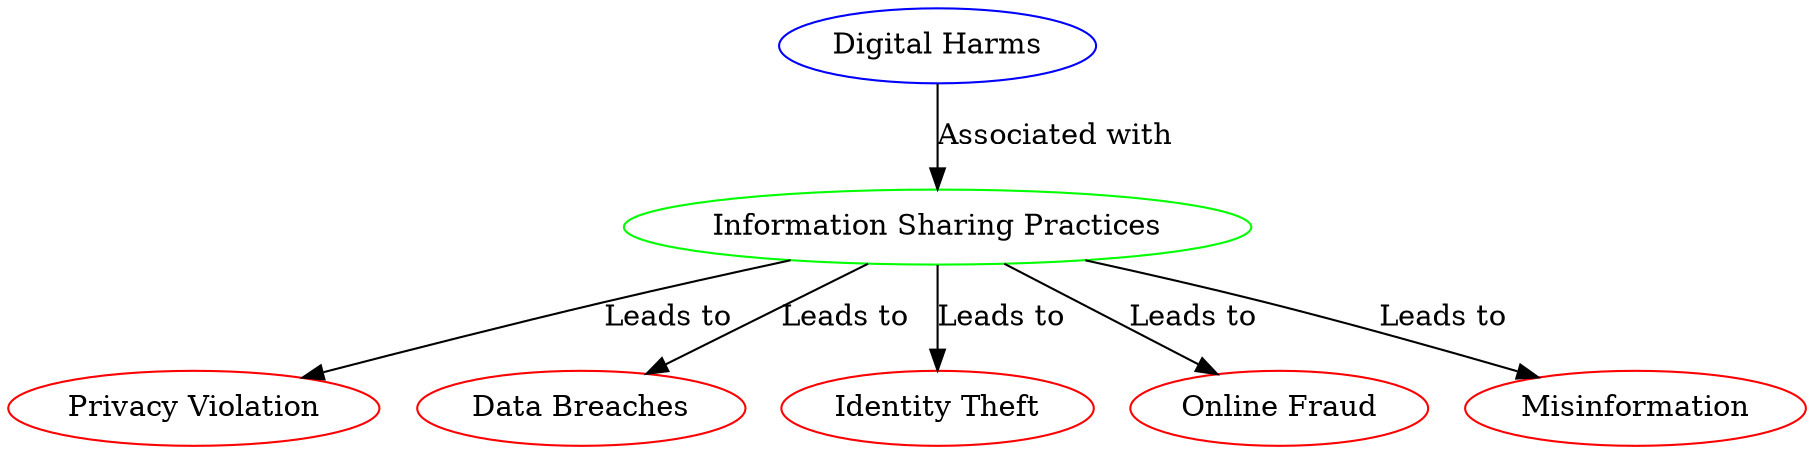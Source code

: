 // Knowledge Graph
digraph {
	1 [label="Digital Harms" color=blue]
	2 [label="Information Sharing Practices" color=green]
	3 [label="Privacy Violation" color=red]
	4 [label="Data Breaches" color=red]
	5 [label="Identity Theft" color=red]
	6 [label="Online Fraud" color=red]
	7 [label=Misinformation color=red]
	1 -> 2 [label="Associated with" color=black]
	2 -> 3 [label="Leads to" color=black]
	2 -> 4 [label="Leads to" color=black]
	2 -> 5 [label="Leads to" color=black]
	2 -> 6 [label="Leads to" color=black]
	2 -> 7 [label="Leads to" color=black]
}
